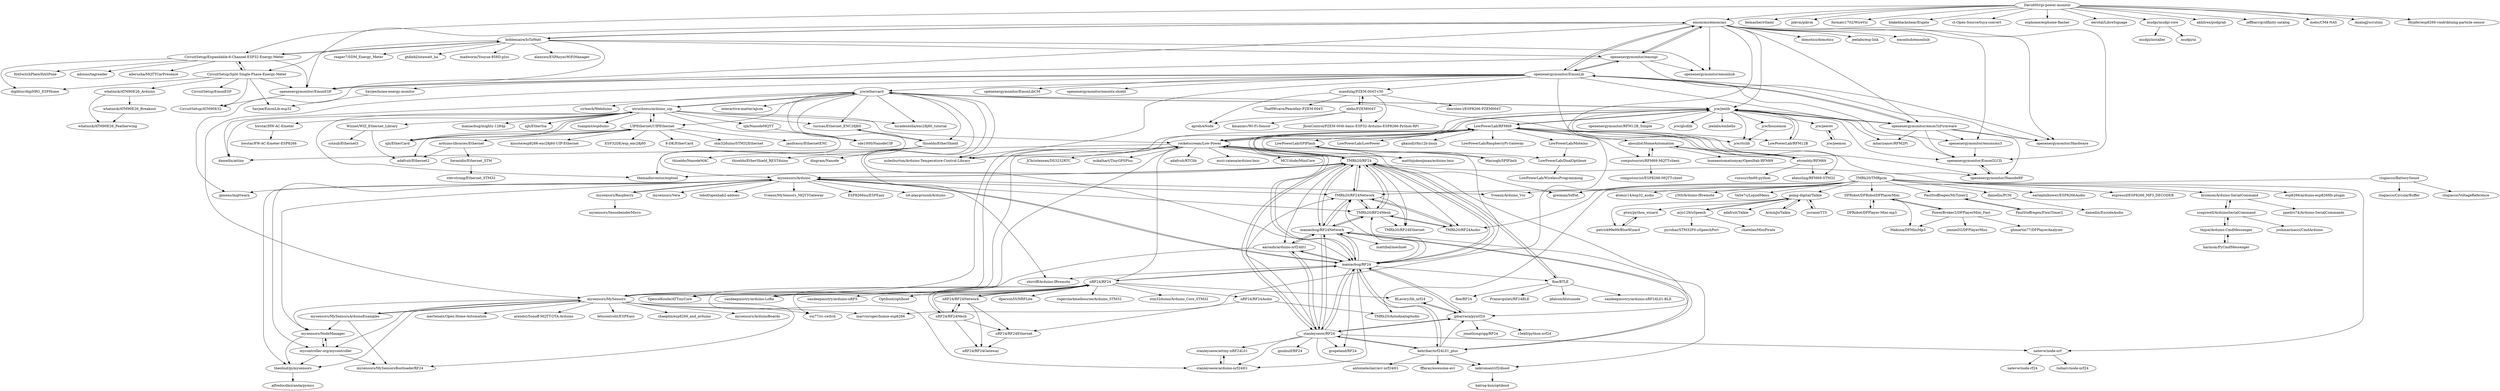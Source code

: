 digraph G {
"emoncms/emoncms" -> "openenergymonitor/emonpi"
"emoncms/emoncms" -> "boblemaire/IoTaWatt"
"emoncms/emoncms" -> "openenergymonitor/emonTxFirmware"
"emoncms/emoncms" -> "openenergymonitor/emonhub"
"emoncms/emoncms" -> "openenergymonitor/EmonESP"
"emoncms/emoncms" -> "openenergymonitor/EmonLib"
"emoncms/emoncms" -> "openenergymonitor/Hardware"
"emoncms/emoncms" -> "openenergymonitor/emoncms3"
"emoncms/emoncms" -> "jcw/jeelib"
"emoncms/emoncms" -> "jpmens/mqttwarn" ["e"=1]
"emoncms/emoncms" -> "openenergymonitor/EmonGLCD"
"emoncms/emoncms" -> "domoticz/domoticz" ["e"=1]
"emoncms/emoncms" -> "jeelabs/esp-link" ["e"=1]
"emoncms/emoncms" -> "marvinroger/homie-esp8266" ["e"=1]
"emoncms/emoncms" -> "emonhub/emonhub"
"abouillot/HomeAutomation" -> "computourist/RFM69-MQTT-client"
"abouillot/HomeAutomation" -> "homeautomationyay/OpenHab-RFM69"
"abouillot/HomeAutomation" -> "etrombly/RFM69"
"mysensors/MySensors" -> "mysensors/NodeManager"
"mysensors/MySensors" -> "mysensors/MySensorsArduinoExamples"
"mysensors/MySensors" -> "mysensors/MySensorsBootloaderRF24"
"mysensors/MySensors" -> "mycontroller-org/mycontroller"
"mysensors/MySensors" -> "mertenats/Open-Home-Automation" ["e"=1]
"mysensors/MySensors" -> "marvinroger/homie-esp8266" ["e"=1]
"mysensors/MySensors" -> "arendst/Sonoff-MQTT-OTA-Arduino" ["e"=1]
"mysensors/MySensors" -> "letscontrolit/ESPEasy" ["e"=1]
"mysensors/MySensors" -> "chaeplin/esp8266_and_arduino" ["e"=1]
"mysensors/MySensors" -> "theolind/pymysensors"
"mysensors/MySensors" -> "LowPowerLab/RFM69"
"mysensors/MySensors" -> "nRF24/RF24"
"mysensors/MySensors" -> "sui77/rc-switch" ["e"=1]
"mysensors/MySensors" -> "rocketscream/Low-Power"
"mysensors/MySensors" -> "mysensors/ArduinoBoards"
"David00/rpi-power-monitor" -> "CircuitSetup/Expandable-6-Channel-ESP32-Energy-Meter"
"David00/rpi-power-monitor" -> "emoncms/emoncms"
"David00/rpi-power-monitor" -> "bemasher/rtlamr" ["e"=1]
"David00/rpi-power-monitor" -> "pikvm/pikvm" ["e"=1]
"David00/rpi-power-monitor" -> "formatc1702/WireViz" ["e"=1]
"David00/rpi-power-monitor" -> "blakeblackshear/frigate" ["e"=1]
"David00/rpi-power-monitor" -> "ct-Open-Source/tuya-convert" ["e"=1]
"David00/rpi-power-monitor" -> "esphome/esphome-flasher" ["e"=1]
"David00/rpi-power-monitor" -> "eerotal/LibreSignage" ["e"=1]
"David00/rpi-power-monitor" -> "mudpi/mudpi-core"
"David00/rpi-power-monitor" -> "akhilrex/podgrab" ["e"=1]
"David00/rpi-power-monitor" -> "jeffbarr/gridfinity-catalog" ["e"=1]
"David00/rpi-power-monitor" -> "mebs/CM4-NAS" ["e"=1]
"David00/rpi-power-monitor" -> "AnalogJ/scrutiny" ["e"=1]
"David00/rpi-power-monitor" -> "Hypfer/esp8266-vindriktning-particle-sensor" ["e"=1]
"LowPowerLab/RFM12B" -> "jcw/jeelib"
"mysensors/Arduino" -> "mysensors/Raspberry"
"mysensors/Arduino" -> "mycontroller-org/mycontroller"
"mysensors/Arduino" -> "TMRh20/RF24"
"mysensors/Arduino" -> "theolind/pymysensors"
"mysensors/Arduino" -> "mysensors/Vera"
"mysensors/Arduino" -> "TMRh20/RF24Network"
"mysensors/Arduino" -> "tobof/openhab2-addons"
"mysensors/Arduino" -> "maniacbug/RF24"
"mysensors/Arduino" -> "Yveaux/MySensors_MQTTGateway"
"mysensors/Arduino" -> "TMRh20/RF24Mesh"
"mysensors/Arduino" -> "ESP8266nu/ESPEasy" ["e"=1]
"mysensors/Arduino" -> "Yveaux/Arduino_Vcc"
"mysensors/Arduino" -> "mysensors/NodeManager"
"mysensors/Arduino" -> "jpmens/mqttwarn" ["e"=1]
"mysensors/Arduino" -> "iot-playground/Arduino" ["e"=1]
"kehribar/nrf24L01_plus" -> "antoineleclair/avr-nrf24l01"
"kehribar/nrf24L01_plus" -> "stanleyseow/RF24"
"kehribar/nrf24L01_plus" -> "jpbarraca/pynrf24"
"kehribar/nrf24L01_plus" -> "nekromant/rf24boot"
"kehribar/nrf24L01_plus" -> "maniacbug/RF24"
"kehribar/nrf24L01_plus" -> "maniacbug/RF24Network"
"kehribar/nrf24L01_plus" -> "fffaraz/awesome-avr"
"TMRh20/RF24" -> "TMRh20/RF24Network"
"TMRh20/RF24" -> "TMRh20/RF24Mesh"
"TMRh20/RF24" -> "stanleyseow/RF24"
"TMRh20/RF24" -> "maniacbug/RF24"
"TMRh20/RF24" -> "mysensors/Arduino"
"TMRh20/RF24" -> "TMRh20/RF24Audio"
"TMRh20/RF24" -> "maniacbug/RF24Network"
"TMRh20/RF24" -> "jpbarraca/pynrf24"
"TMRh20/RF24" -> "floe/BTLE"
"TMRh20/RF24" -> "rocketscream/Low-Power"
"TMRh20/RF24" -> "LowPowerLab/RFM69"
"TMRh20/RF24" -> "natevw/node-nrf"
"TMRh20/RF24" -> "aaronds/arduino-nrf24l01"
"TMRh20/RF24" -> "themadinventor/esptool" ["e"=1]
"TMRh20/RF24" -> "TMRh20/RF24Ethernet"
"stanleyseow/RF24" -> "TMRh20/RF24"
"stanleyseow/RF24" -> "maniacbug/RF24"
"stanleyseow/RF24" -> "jpbarraca/pynrf24"
"stanleyseow/RF24" -> "gnulnulf/RF24"
"stanleyseow/RF24" -> "maniacbug/RF24Network"
"stanleyseow/RF24" -> "aaronds/arduino-nrf24l01"
"stanleyseow/RF24" -> "gcopeland/RF24"
"stanleyseow/RF24" -> "stanleyseow/arduino-nrf24l01"
"stanleyseow/RF24" -> "TMRh20/RF24Network"
"stanleyseow/RF24" -> "kehribar/nrf24L01_plus"
"stanleyseow/RF24" -> "natevw/node-nrf"
"stanleyseow/RF24" -> "stanleyseow/attiny-nRF24L01"
"stanleyseow/RF24" -> "nekromant/rf24boot"
"olehs/PZEM004T" -> "mandulaj/PZEM-004T-v30"
"olehs/PZEM004T" -> "apreb/eNode"
"olehs/PZEM004T" -> "kmaximv/Wi-Fi-Sensor" ["e"=1]
"olehs/PZEM004T" -> "JhonControl/PZEM-004t-basic-ESP32-Arduino-ESP8266-Python-RPi"
"LowPowerLab/RFM69" -> "etrombly/RFM69"
"LowPowerLab/RFM69" -> "LowPowerLab/Moteino"
"LowPowerLab/RFM69" -> "LowPowerLab/RFM12B"
"LowPowerLab/RFM69" -> "rocketscream/Low-Power"
"LowPowerLab/RFM69" -> "jcw/jeelib"
"LowPowerLab/RFM69" -> "computourist/RFM69-MQTT-client"
"LowPowerLab/RFM69" -> "LowPowerLab/LowPower"
"LowPowerLab/RFM69" -> "LowPowerLab/SPIFlash"
"LowPowerLab/RFM69" -> "abouillot/HomeAutomation"
"LowPowerLab/RFM69" -> "ahessling/RFM69-STM32"
"LowPowerLab/RFM69" -> "matthijskooijman/arduino-lmic" ["e"=1]
"LowPowerLab/RFM69" -> "TMRh20/RF24"
"LowPowerLab/RFM69" -> "gkaindl/rfm12b-linux"
"LowPowerLab/RFM69" -> "LowPowerLab/RaspberryPi-Gateway"
"LowPowerLab/RFM69" -> "maniacbug/RF24"
"LowPowerLab/SPIFlash" -> "Marzogh/SPIFlash"
"LowPowerLab/SPIFlash" -> "LowPowerLab/DualOptiboot"
"ArminJo/Talkie" -> "going-digital/Talkie"
"harmsm/PyCmdMessenger" -> "thijse/Arduino-CmdMessenger"
"thijse/Arduino-CmdMessenger" -> "harmsm/PyCmdMessenger"
"thijse/Arduino-CmdMessenger" -> "scogswell/ArduinoSerialCommand"
"rocketscream/Low-Power" -> "LowPowerLab/RFM69"
"rocketscream/Low-Power" -> "adafruit/RTClib" ["e"=1]
"rocketscream/Low-Power" -> "SpenceKonde/ATTinyCore" ["e"=1]
"rocketscream/Low-Power" -> "TMRh20/RF24"
"rocketscream/Low-Power" -> "matthijskooijman/arduino-lmic" ["e"=1]
"rocketscream/Low-Power" -> "maniacbug/RF24"
"rocketscream/Low-Power" -> "mcci-catena/arduino-lmic" ["e"=1]
"rocketscream/Low-Power" -> "MCUdude/MiniCore" ["e"=1]
"rocketscream/Low-Power" -> "jcw/jeelib"
"rocketscream/Low-Power" -> "sandeepmistry/arduino-LoRa" ["e"=1]
"rocketscream/Low-Power" -> "JChristensen/DS3232RTC" ["e"=1]
"rocketscream/Low-Power" -> "damellis/attiny" ["e"=1]
"rocketscream/Low-Power" -> "mikalhart/TinyGPSPlus" ["e"=1]
"rocketscream/Low-Power" -> "greiman/SdFat" ["e"=1]
"rocketscream/Low-Power" -> "milesburton/Arduino-Temperature-Control-Library" ["e"=1]
"openenergymonitor/EmonLib" -> "openenergymonitor/emonTxFirmware"
"openenergymonitor/EmonLib" -> "openenergymonitor/emonpi"
"openenergymonitor/EmonLib" -> "openenergymonitor/EmonLibCM"
"openenergymonitor/EmonLib" -> "openenergymonitor/EmonESP"
"openenergymonitor/EmonLib" -> "openenergymonitor/EmonGLCD"
"openenergymonitor/EmonLib" -> "emoncms/emoncms"
"openenergymonitor/EmonLib" -> "mandulaj/PZEM-004T-v30"
"openenergymonitor/EmonLib" -> "openenergymonitor/Hardware"
"openenergymonitor/EmonLib" -> "milesburton/Arduino-Temperature-Control-Library" ["e"=1]
"openenergymonitor/EmonLib" -> "openenergymonitor/emoncms3"
"openenergymonitor/EmonLib" -> "openenergymonitor/NanodeRF"
"openenergymonitor/EmonLib" -> "mysensors/MySensors"
"openenergymonitor/EmonLib" -> "Savjee/home-energy-monitor"
"openenergymonitor/EmonLib" -> "jcw/ethercard"
"openenergymonitor/EmonLib" -> "openenergymonitor/emontx-shield"
"nRF24/RF24" -> "nRF24/RF24Network"
"nRF24/RF24" -> "nRF24/RF24Mesh"
"nRF24/RF24" -> "maniacbug/RF24"
"nRF24/RF24" -> "dparson55/NRFLite"
"nRF24/RF24" -> "nRF24/RF24Audio"
"nRF24/RF24" -> "SpenceKonde/ATTinyCore" ["e"=1]
"nRF24/RF24" -> "rocketscream/Low-Power"
"nRF24/RF24" -> "mysensors/MySensors"
"nRF24/RF24" -> "sui77/rc-switch" ["e"=1]
"nRF24/RF24" -> "rogerclarkmelbourne/Arduino_STM32" ["e"=1]
"nRF24/RF24" -> "stm32duino/Arduino_Core_STM32" ["e"=1]
"nRF24/RF24" -> "sandeepmistry/arduino-LoRa" ["e"=1]
"nRF24/RF24" -> "sandeepmistry/arduino-nRF5" ["e"=1]
"nRF24/RF24" -> "Optiboot/optiboot" ["e"=1]
"nRF24/RF24" -> "BLavery/lib_nrf24"
"rlogiacco/BatterySense" -> "rlogiacco/VoltageReference"
"rlogiacco/BatterySense" -> "Yveaux/Arduino_Vcc"
"rlogiacco/BatterySense" -> "rlogiacco/CircularBuffer" ["e"=1]
"LowPowerLab/Moteino" -> "LowPowerLab/DualOptiboot"
"DFRobot/DFRobotDFPlayerMini" -> "PowerBroker2/DFPlayerMini_Fast"
"DFRobot/DFRobotDFPlayerMini" -> "DFRobot/DFPlayer-Mini-mp3"
"DFRobot/DFRobotDFPlayerMini" -> "Makuna/DFMiniMp3"
"mandulaj/PZEM-004T-v30" -> "olehs/PZEM004T"
"mandulaj/PZEM-004T-v30" -> "thorsten-l/ESP8266-PZEM004T"
"mandulaj/PZEM-004T-v30" -> "TheHWcave/Peacefair-PZEM-004T-"
"mandulaj/PZEM-004T-v30" -> "apreb/eNode"
"mandulaj/PZEM-004T-v30" -> "JhonControl/PZEM-004t-basic-ESP32-Arduino-ESP8266-Python-RPi"
"nRF24/RF24Audio" -> "TMRh20/AutoAnalogAudio"
"nRF24/RF24Audio" -> "nRF24/RF24Ethernet"
"maniacbug/RF24Network" -> "maniacbug/RF24"
"maniacbug/RF24Network" -> "TMRh20/RF24Network"
"maniacbug/RF24Network" -> "TMRh20/RF24Mesh"
"maniacbug/RF24Network" -> "stanleyseow/RF24"
"maniacbug/RF24Network" -> "TMRh20/RF24"
"maniacbug/RF24Network" -> "nekromant/rf24boot"
"maniacbug/RF24Network" -> "kehribar/nrf24L01_plus"
"maniacbug/RF24Network" -> "mattibal/meshnet"
"maniacbug/RF24Network" -> "aaronds/arduino-nrf24l01"
"Wiznet/WIZ_Ethernet_Library" -> "adafruit/Ethernet2"
"Wiznet/WIZ_Ethernet_Library" -> "sstaub/Ethernet3"
"arduino-libraries/Ethernet" -> "adafruit/Ethernet2"
"arduino-libraries/Ethernet" -> "Serasidis/Ethernet_STM"
"going-digital/Talkie" -> "jscrane/TTS"
"going-digital/Talkie" -> "ptwz/python_wizard"
"going-digital/Talkie" -> "ArminJo/Talkie"
"going-digital/Talkie" -> "arjo129/uSpeech"
"going-digital/Talkie" -> "patrick99e99/BlueWizard"
"going-digital/Talkie" -> "adafruit/Talkie"
"jcw/ethercard" -> "ntruchsess/arduino_uip"
"jcw/ethercard" -> "thiseldo/EtherShield"
"jcw/ethercard" -> "jcw/jeelib"
"jcw/ethercard" -> "lucadentella/enc28j60_tutorial"
"jcw/ethercard" -> "turicas/Ethernet_ENC28J60"
"jcw/ethercard" -> "shirriff/Arduino-IRremote" ["e"=1]
"jcw/ethercard" -> "sde1000/NanodeUIP"
"jcw/ethercard" -> "damellis/attiny" ["e"=1]
"jcw/ethercard" -> "UIPEthernet/UIPEthernet"
"jcw/ethercard" -> "maniacbug/RF24"
"jcw/ethercard" -> "themadinventor/esptool" ["e"=1]
"jcw/ethercard" -> "sirleech/Webduino" ["e"=1]
"jcw/ethercard" -> "jcw/rtclib"
"jcw/ethercard" -> "milesburton/Arduino-Temperature-Control-Library" ["e"=1]
"jcw/ethercard" -> "interactive-matter/aJson" ["e"=1]
"computourist/RFM69-MQTT-client" -> "computourist/ESP8266-MQTT-client"
"computourist/RFM69-MQTT-client" -> "abouillot/HomeAutomation"
"jcw/jeelib" -> "LowPowerLab/RFM12B"
"jcw/jeelib" -> "openenergymonitor/emonTxFirmware"
"jcw/jeelib" -> "jcw/ethercard"
"jcw/jeelib" -> "jcw/housemon"
"jcw/jeelib" -> "LowPowerLab/RFM69"
"jcw/jeelib" -> "jcw/rtclib"
"jcw/jeelib" -> "openenergymonitor/RFM12B_Simple"
"jcw/jeelib" -> "milesburton/Arduino-Temperature-Control-Library" ["e"=1]
"jcw/jeelib" -> "rocketscream/Low-Power"
"jcw/jeelib" -> "openenergymonitor/EmonGLCD"
"jcw/jeelib" -> "jcw/jeerev"
"jcw/jeelib" -> "jcw/glcdlib"
"jcw/jeelib" -> "jeelabs/embello" ["e"=1]
"jcw/jeelib" -> "mharizanov/RFM2Pi"
"jcw/jeelib" -> "openenergymonitor/NanodeRF"
"openenergymonitor/emonTxFirmware" -> "openenergymonitor/EmonGLCD"
"openenergymonitor/emonTxFirmware" -> "openenergymonitor/NanodeRF"
"openenergymonitor/emonTxFirmware" -> "openenergymonitor/emoncms3"
"openenergymonitor/emonTxFirmware" -> "openenergymonitor/EmonLib"
"openenergymonitor/emonTxFirmware" -> "jcw/jeelib"
"openenergymonitor/emonTxFirmware" -> "mharizanov/RFM2Pi"
"openenergymonitor/emonTxFirmware" -> "openenergymonitor/Hardware"
"arjo129/uSpeech" -> "going-digital/Talkie"
"arjo129/uSpeech" -> "pyrohaz/STM32F0-uSpeechPort"
"arjo129/uSpeech" -> "chatelao/MiniPirate" ["e"=1]
"DFRobot/DFPlayer-Mini-mp3" -> "DFRobot/DFRobotDFPlayerMini"
"PaulStoffregen/MsTimer2" -> "PaulStoffregen/FlexiTimer2"
"nRF24/RF24Network" -> "nRF24/RF24Mesh"
"nRF24/RF24Network" -> "nRF24/RF24Ethernet"
"nRF24/RF24Network" -> "nRF24/RF24Gateway"
"nRF24/RF24Network" -> "nRF24/RF24"
"UIPEthernet/UIPEthernet" -> "njh/EtherCard"
"UIPEthernet/UIPEthernet" -> "ntruchsess/arduino_uip"
"UIPEthernet/UIPEthernet" -> "jandrassy/EthernetENC"
"UIPEthernet/UIPEthernet" -> "kissste/esp8266-enc28j60-UIP-Ethernet"
"UIPEthernet/UIPEthernet" -> "ESP32DE/esp_enc28j60"
"UIPEthernet/UIPEthernet" -> "adafruit/Ethernet2"
"UIPEthernet/UIPEthernet" -> "8-DK/EtherCard"
"UIPEthernet/UIPEthernet" -> "arduino-libraries/Ethernet"
"UIPEthernet/UIPEthernet" -> "stm32duino/STM32Ethernet" ["e"=1]
"openenergymonitor/EmonESP" -> "CircuitSetup/ATM90E32"
"TMRh20/RF24Mesh" -> "TMRh20/RF24Network"
"TMRh20/RF24Mesh" -> "TMRh20/RF24"
"TMRh20/RF24Mesh" -> "TMRh20/RF24Audio"
"TMRh20/RF24Mesh" -> "TMRh20/RF24Ethernet"
"TMRh20/RF24Mesh" -> "maniacbug/RF24Network"
"floe/BTLE" -> "sandeepmistry/arduino-nRF24L01-BLE"
"floe/BTLE" -> "floe/RF24"
"floe/BTLE" -> "Pranavgulati/RF24BLE"
"floe/BTLE" -> "TMRh20/RF24"
"floe/BTLE" -> "pfalcon/blutunode" ["e"=1]
"etrombly/RFM69" -> "abouillot/HomeAutomation"
"etrombly/RFM69" -> "russss/rfm69-python"
"etrombly/RFM69" -> "ahessling/RFM69-STM32"
"etrombly/RFM69" -> "LowPowerLab/RFM69"
"ntruchsess/arduino_uip" -> "jcw/ethercard"
"ntruchsess/arduino_uip" -> "UIPEthernet/UIPEthernet"
"ntruchsess/arduino_uip" -> "lucadentella/enc28j60_tutorial"
"ntruchsess/arduino_uip" -> "njh/EtherCard"
"ntruchsess/arduino_uip" -> "Wiznet/WIZ_Ethernet_Library"
"ntruchsess/arduino_uip" -> "turicas/Ethernet_ENC28J60"
"ntruchsess/arduino_uip" -> "njh/NanodeMQTT"
"ntruchsess/arduino_uip" -> "themadinventor/esptool" ["e"=1]
"ntruchsess/arduino_uip" -> "tuanpmt/espduino" ["e"=1]
"ntruchsess/arduino_uip" -> "damellis/attiny" ["e"=1]
"ntruchsess/arduino_uip" -> "hwstar/HW-AC-Emeter"
"ntruchsess/arduino_uip" -> "mysensors/Arduino"
"ntruchsess/arduino_uip" -> "maniacbug/mighty-1284p" ["e"=1]
"ntruchsess/arduino_uip" -> "njh/EtherSia"
"ntruchsess/arduino_uip" -> "rocketscream/Low-Power"
"Savjee/home-energy-monitor" -> "Savjee/EmonLib-esp32"
"BLavery/lib_nrf24" -> "jpbarraca/pynrf24"
"jpbarraca/pynrf24" -> "BLavery/lib_nrf24"
"jpbarraca/pynrf24" -> "stanleyseow/RF24"
"jpbarraca/pynrf24" -> "jonathongrigg/RF24"
"jpbarraca/pynrf24" -> "maniacbug/RF24"
"jpbarraca/pynrf24" -> "r3ek0/python-nrf24"
"maniacbug/RF24" -> "maniacbug/RF24Network"
"maniacbug/RF24" -> "TMRh20/RF24"
"maniacbug/RF24" -> "stanleyseow/RF24"
"maniacbug/RF24" -> "aaronds/arduino-nrf24l01"
"maniacbug/RF24" -> "jpbarraca/pynrf24"
"maniacbug/RF24" -> "gcopeland/RF24"
"maniacbug/RF24" -> "kehribar/nrf24L01_plus"
"maniacbug/RF24" -> "nRF24/RF24"
"maniacbug/RF24" -> "rocketscream/Low-Power"
"maniacbug/RF24" -> "mysensors/Arduino"
"maniacbug/RF24" -> "TMRh20/RF24Network"
"maniacbug/RF24" -> "stanleyseow/arduino-nrf24l01"
"maniacbug/RF24" -> "shirriff/Arduino-IRremote" ["e"=1]
"maniacbug/RF24" -> "TMRh20/RF24Mesh"
"maniacbug/RF24" -> "floe/BTLE"
"TMRh20/TMRpcm" -> "damellis/PCM"
"TMRh20/TMRpcm" -> "TMRh20/RF24Audio"
"TMRh20/TMRpcm" -> "TMRh20/AutoAnalogAudio"
"TMRh20/TMRpcm" -> "earlephilhower/ESP8266Audio" ["e"=1]
"TMRh20/TMRpcm" -> "espressif/ESP8266_MP3_DECODER" ["e"=1]
"TMRh20/TMRpcm" -> "greiman/SdFat" ["e"=1]
"TMRh20/TMRpcm" -> "going-digital/Talkie"
"TMRh20/TMRpcm" -> "TMRh20/RF24Network"
"TMRh20/TMRpcm" -> "kroimon/Arduino-SerialCommand"
"TMRh20/TMRpcm" -> "esp8266/arduino-esp8266fs-plugin" ["e"=1]
"TMRh20/TMRpcm" -> "DFRobot/DFRobotDFPlayerMini"
"TMRh20/TMRpcm" -> "atomic14/esp32_audio" ["e"=1]
"TMRh20/TMRpcm" -> "z3t0/Arduino-IRremote" ["e"=1]
"TMRh20/TMRpcm" -> "PaulStoffregen/MsTimer2"
"TMRh20/TMRpcm" -> "VaSe7u/LiquidMenu" ["e"=1]
"mycontroller-org/mycontroller" -> "mysensors/NodeManager"
"mycontroller-org/mycontroller" -> "mysensors/MySensorsBootloaderRF24"
"mycontroller-org/mycontroller" -> "theolind/pymysensors"
"TMRh20/RF24Audio" -> "TMRh20/RF24Mesh"
"TMRh20/RF24Audio" -> "TMRh20/RF24Network"
"Serasidis/Ethernet_STM" -> "stevstrong/Ethernet_STM32"
"PaulStoffregen/FlexiTimer2" -> "PaulStoffregen/MsTimer2"
"jscrane/TTS" -> "going-digital/Talkie"
"LowPowerLab/DualOptiboot" -> "LowPowerLab/WirelessProgramming"
"CircuitSetup/Expandable-6-Channel-ESP32-Energy-Meter" -> "CircuitSetup/Split-Single-Phase-Energy-Meter"
"CircuitSetup/Expandable-6-Channel-ESP32-Energy-Meter" -> "digiblur/digiNRG_ESPHome"
"CircuitSetup/Expandable-6-Channel-ESP32-Energy-Meter" -> "boblemaire/IoTaWatt"
"CircuitSetup/Expandable-6-Channel-ESP32-Energy-Meter" -> "HASwitchPlate/HASPone" ["e"=1]
"CircuitSetup/Expandable-6-Channel-ESP32-Energy-Meter" -> "openenergymonitor/EmonESP"
"CircuitSetup/Expandable-6-Channel-ESP32-Energy-Meter" -> "adonno/tagreader" ["e"=1]
"CircuitSetup/Expandable-6-Channel-ESP32-Energy-Meter" -> "aderusha/MQTTCarPresence" ["e"=1]
"mysensors/MySensorsArduinoExamples" -> "mysensors/MySensors"
"mysensors/MySensorsArduinoExamples" -> "mysensors/NodeManager"
"mysensors/MySensorsArduinoExamples" -> "mysensors/MySensorsBootloaderRF24"
"openenergymonitor/NanodeRF" -> "openenergymonitor/EmonGLCD"
"scogswell/ArduinoSerialCommand" -> "kroimon/Arduino-SerialCommand"
"scogswell/ArduinoSerialCommand" -> "joshmarinacci/CmdArduino"
"scogswell/ArduinoSerialCommand" -> "thijse/Arduino-CmdMessenger"
"openenergymonitor/emonpi" -> "openenergymonitor/emonhub"
"openenergymonitor/emonpi" -> "openenergymonitor/EmonESP"
"openenergymonitor/emonpi" -> "emoncms/emoncms"
"openenergymonitor/emonpi" -> "openenergymonitor/EmonLib"
"openenergymonitor/emonpi" -> "openenergymonitor/Hardware"
"CircuitSetup/Split-Single-Phase-Energy-Meter" -> "CircuitSetup/Expandable-6-Channel-ESP32-Energy-Meter"
"CircuitSetup/Split-Single-Phase-Energy-Meter" -> "digiblur/digiNRG_ESPHome"
"CircuitSetup/Split-Single-Phase-Energy-Meter" -> "openenergymonitor/EmonESP"
"CircuitSetup/Split-Single-Phase-Energy-Meter" -> "whatnick/ATM90E26_Arduino"
"CircuitSetup/Split-Single-Phase-Energy-Meter" -> "Savjee/EmonLib-esp32"
"CircuitSetup/Split-Single-Phase-Energy-Meter" -> "CircuitSetup/EmonESP"
"CircuitSetup/Split-Single-Phase-Energy-Meter" -> "CircuitSetup/ATM90E32"
"boblemaire/IoTaWatt" -> "openenergymonitor/EmonESP"
"boblemaire/IoTaWatt" -> "emoncms/emoncms"
"boblemaire/IoTaWatt" -> "CircuitSetup/Expandable-6-Channel-ESP32-Energy-Meter"
"boblemaire/IoTaWatt" -> "CircuitSetup/Split-Single-Phase-Energy-Meter"
"boblemaire/IoTaWatt" -> "reaper7/SDM_Energy_Meter" ["e"=1]
"boblemaire/IoTaWatt" -> "gtdiehl/iotawatt_ha"
"boblemaire/IoTaWatt" -> "openenergymonitor/emonpi"
"boblemaire/IoTaWatt" -> "openenergymonitor/emonhub"
"boblemaire/IoTaWatt" -> "madworm/Youyue-858D-plus" ["e"=1]
"boblemaire/IoTaWatt" -> "alanswx/ESPAsyncWiFiManager" ["e"=1]
"aaronds/arduino-nrf24l01" -> "maniacbug/RF24"
"aaronds/arduino-nrf24l01" -> "stanleyseow/RF24"
"aaronds/arduino-nrf24l01" -> "stanleyseow/arduino-nrf24l01"
"aaronds/arduino-nrf24l01" -> "maniacbug/RF24Network"
"natevw/node-nrf" -> "natevw/node-rf24"
"natevw/node-nrf" -> "ludiazv/node-nrf24"
"PowerBroker2/DFPlayerMini_Fast" -> "DFRobot/DFRobotDFPlayerMini"
"PowerBroker2/DFPlayerMini_Fast" -> "Makuna/DFMiniMp3"
"PowerBroker2/DFPlayerMini_Fast" -> "jonnieZG/DFPlayerMini"
"PowerBroker2/DFPlayerMini_Fast" -> "ghmartin77/DFPlayerAnalyzer"
"damellis/PCM" -> "damellis/EncodeAudio"
"njh/EtherCard" -> "UIPEthernet/UIPEthernet"
"njh/EtherCard" -> "ntruchsess/arduino_uip"
"nRF24/RF24Mesh" -> "nRF24/RF24Network"
"nRF24/RF24Mesh" -> "nRF24/RF24Ethernet"
"nRF24/RF24Mesh" -> "nRF24/RF24Gateway"
"nRF24/RF24Mesh" -> "nRF24/RF24"
"nekromant/rf24boot" -> "balrog-kun/optiboot"
"patrick99e99/BlueWizard" -> "ptwz/python_wizard"
"TMRh20/RF24Network" -> "TMRh20/RF24Mesh"
"TMRh20/RF24Network" -> "TMRh20/RF24"
"TMRh20/RF24Network" -> "TMRh20/RF24Audio"
"TMRh20/RF24Network" -> "TMRh20/RF24Ethernet"
"TMRh20/RF24Network" -> "maniacbug/RF24Network"
"openenergymonitor/emoncms3" -> "openenergymonitor/EmonGLCD"
"Marzogh/SPIFlash" -> "LowPowerLab/SPIFlash"
"thiseldo/EtherShield" -> "dingram/Nanode"
"thiseldo/EtherShield" -> "thiseldo/NanodeMAC"
"thiseldo/EtherShield" -> "turicas/Ethernet_ENC28J60"
"thiseldo/EtherShield" -> "thiseldo/EtherShield_RESTduino"
"mysensors/Raspberry" -> "mysensors/Arduino"
"mysensors/Raspberry" -> "mysensors/SensebenderMicro"
"jcw/housemon" -> "jcw/rtclib"
"theolind/pymysensors" -> "alfredocdmiranda/pymys"
"mudpi/mudpi-core" -> "mudpi/installer"
"mudpi/mudpi-core" -> "mudpi/ui"
"kroimon/Arduino-SerialCommand" -> "scogswell/ArduinoSerialCommand"
"kroimon/Arduino-SerialCommand" -> "ppedro74/Arduino-SerialCommands"
"mysensors/NodeManager" -> "mycontroller-org/mycontroller"
"mysensors/NodeManager" -> "theolind/pymysensors"
"hwstar/HW-AC-Emeter" -> "hwstar/FW-AC-Emeter-ESP8266"
"stanleyseow/attiny-nRF24L01" -> "stanleyseow/arduino-nrf24l01"
"turicas/Ethernet_ENC28J60" -> "thiseldo/EtherShield"
"ptwz/python_wizard" -> "patrick99e99/BlueWizard"
"stanleyseow/arduino-nrf24l01" -> "stanleyseow/attiny-nRF24L01"
"nRF24/RF24Ethernet" -> "nRF24/RF24Gateway"
"openenergymonitor/EmonGLCD" -> "openenergymonitor/NanodeRF"
"njh/NanodeMQTT" -> "sde1000/NanodeUIP"
"whatnick/ATM90E26_Arduino" -> "whatnick/ATM90E26_Featherwing"
"whatnick/ATM90E26_Arduino" -> "whatnick/ATM90E26_Breakout"
"jcw/jeemon" -> "jcw/jeerev"
"jcw/jeerev" -> "jcw/jeemon"
"whatnick/ATM90E26_Breakout" -> "whatnick/ATM90E26_Featherwing"
"emoncms/emoncms" ["l"="-38.492,41.432"]
"openenergymonitor/emonpi" ["l"="-38.477,41.414"]
"boblemaire/IoTaWatt" ["l"="-38.505,41.395"]
"openenergymonitor/emonTxFirmware" ["l"="-38.449,41.458"]
"openenergymonitor/emonhub" ["l"="-38.511,41.414"]
"openenergymonitor/EmonESP" ["l"="-38.481,41.395"]
"openenergymonitor/EmonLib" ["l"="-38.46,41.44"]
"openenergymonitor/Hardware" ["l"="-38.454,41.425"]
"openenergymonitor/emoncms3" ["l"="-38.478,41.452"]
"jcw/jeelib" ["l"="-38.425,41.495"]
"jpmens/mqttwarn" ["l"="-35.324,40.077"]
"openenergymonitor/EmonGLCD" ["l"="-38.465,41.463"]
"domoticz/domoticz" ["l"="-39.409,40.405"]
"jeelabs/esp-link" ["l"="-35.418,39.915"]
"marvinroger/homie-esp8266" ["l"="-35.337,39.983"]
"emonhub/emonhub" ["l"="-38.525,41.439"]
"abouillot/HomeAutomation" ["l"="-38.482,41.58"]
"computourist/RFM69-MQTT-client" ["l"="-38.49,41.568"]
"homeautomationyay/OpenHab-RFM69" ["l"="-38.512,41.599"]
"etrombly/RFM69" ["l"="-38.464,41.572"]
"mysensors/MySensors" ["l"="-38.399,41.536"]
"mysensors/NodeManager" ["l"="-38.362,41.538"]
"mysensors/MySensorsArduinoExamples" ["l"="-38.385,41.518"]
"mysensors/MySensorsBootloaderRF24" ["l"="-38.366,41.52"]
"mycontroller-org/mycontroller" ["l"="-38.346,41.532"]
"mertenats/Open-Home-Automation" ["l"="-39.393,40.035"]
"arendst/Sonoff-MQTT-OTA-Arduino" ["l"="-35.307,39.996"]
"letscontrolit/ESPEasy" ["l"="-39.478,40.284"]
"chaeplin/esp8266_and_arduino" ["l"="-35.286,40.03"]
"theolind/pymysensors" ["l"="-38.347,41.547"]
"LowPowerLab/RFM69" ["l"="-38.433,41.556"]
"nRF24/RF24" ["l"="-38.408,41.601"]
"sui77/rc-switch" ["l"="-35.317,39.884"]
"rocketscream/Low-Power" ["l"="-38.381,41.558"]
"mysensors/ArduinoBoards" ["l"="-38.418,41.523"]
"David00/rpi-power-monitor" ["l"="-38.565,41.406"]
"CircuitSetup/Expandable-6-Channel-ESP32-Energy-Meter" ["l"="-38.517,41.374"]
"bemasher/rtlamr" ["l"="-10.917,-37.771"]
"pikvm/pikvm" ["l"="-32.758,-23.104"]
"formatc1702/WireViz" ["l"="-33.885,41.897"]
"blakeblackshear/frigate" ["l"="-39.296,40.166"]
"ct-Open-Source/tuya-convert" ["l"="-39.407,40.261"]
"esphome/esphome-flasher" ["l"="-39.279,40.198"]
"eerotal/LibreSignage" ["l"="-7.529,-18.68"]
"mudpi/mudpi-core" ["l"="-38.62,41.404"]
"akhilrex/podgrab" ["l"="-32.777,-22.699"]
"jeffbarr/gridfinity-catalog" ["l"="-20.09,37.032"]
"mebs/CM4-NAS" ["l"="-16.029,-7.233"]
"AnalogJ/scrutiny" ["l"="-32.659,-22.816"]
"Hypfer/esp8266-vindriktning-particle-sensor" ["l"="-39.342,40.237"]
"LowPowerLab/RFM12B" ["l"="-38.441,41.517"]
"mysensors/Arduino" ["l"="-38.325,41.568"]
"mysensors/Raspberry" ["l"="-38.291,41.548"]
"TMRh20/RF24" ["l"="-38.33,41.6"]
"mysensors/Vera" ["l"="-38.311,41.546"]
"TMRh20/RF24Network" ["l"="-38.315,41.631"]
"tobof/openhab2-addons" ["l"="-38.283,41.561"]
"maniacbug/RF24" ["l"="-38.343,41.589"]
"Yveaux/MySensors_MQTTGateway" ["l"="-38.302,41.559"]
"TMRh20/RF24Mesh" ["l"="-38.327,41.619"]
"ESP8266nu/ESPEasy" ["l"="-35.327,40.004"]
"Yveaux/Arduino_Vcc" ["l"="-38.386,41.638"]
"iot-playground/Arduino" ["l"="-35.368,40.034"]
"kehribar/nrf24L01_plus" ["l"="-38.329,41.636"]
"antoineleclair/avr-nrf24l01" ["l"="-38.317,41.666"]
"stanleyseow/RF24" ["l"="-38.31,41.612"]
"jpbarraca/pynrf24" ["l"="-38.353,41.616"]
"nekromant/rf24boot" ["l"="-38.291,41.647"]
"maniacbug/RF24Network" ["l"="-38.3,41.621"]
"fffaraz/awesome-avr" ["l"="-38.339,41.672"]
"TMRh20/RF24Audio" ["l"="-38.315,41.65"]
"floe/BTLE" ["l"="-38.271,41.584"]
"natevw/node-nrf" ["l"="-38.267,41.625"]
"aaronds/arduino-nrf24l01" ["l"="-38.303,41.598"]
"themadinventor/esptool" ["l"="-35.467,39.984"]
"TMRh20/RF24Ethernet" ["l"="-38.343,41.628"]
"gnulnulf/RF24" ["l"="-38.279,41.635"]
"gcopeland/RF24" ["l"="-38.305,41.583"]
"stanleyseow/arduino-nrf24l01" ["l"="-38.284,41.6"]
"stanleyseow/attiny-nRF24L01" ["l"="-38.268,41.608"]
"olehs/PZEM004T" ["l"="-38.579,41.345"]
"mandulaj/PZEM-004T-v30" ["l"="-38.557,41.369"]
"apreb/eNode" ["l"="-38.596,41.355"]
"kmaximv/Wi-Fi-Sensor" ["l"="-40.946,41.163"]
"JhonControl/PZEM-004t-basic-ESP32-Arduino-ESP8266-Python-RPi" ["l"="-38.575,41.358"]
"LowPowerLab/Moteino" ["l"="-38.507,41.544"]
"LowPowerLab/LowPower" ["l"="-38.477,41.548"]
"LowPowerLab/SPIFlash" ["l"="-38.527,41.563"]
"ahessling/RFM69-STM32" ["l"="-38.461,41.557"]
"matthijskooijman/arduino-lmic" ["l"="-37.024,41.499"]
"gkaindl/rfm12b-linux" ["l"="-38.468,41.533"]
"LowPowerLab/RaspberryPi-Gateway" ["l"="-38.446,41.583"]
"Marzogh/SPIFlash" ["l"="-38.555,41.572"]
"LowPowerLab/DualOptiboot" ["l"="-38.548,41.547"]
"ArminJo/Talkie" ["l"="-38.37,41.813"]
"going-digital/Talkie" ["l"="-38.351,41.795"]
"harmsm/PyCmdMessenger" ["l"="-38.234,41.868"]
"thijse/Arduino-CmdMessenger" ["l"="-38.239,41.85"]
"scogswell/ArduinoSerialCommand" ["l"="-38.246,41.824"]
"adafruit/RTClib" ["l"="-35.406,39.654"]
"SpenceKonde/ATTinyCore" ["l"="-36.48,42.541"]
"mcci-catena/arduino-lmic" ["l"="-37.029,41.52"]
"MCUdude/MiniCore" ["l"="-36.479,42.586"]
"sandeepmistry/arduino-LoRa" ["l"="-36.992,41.545"]
"JChristensen/DS3232RTC" ["l"="-35.353,39.637"]
"damellis/attiny" ["l"="-36.491,42.559"]
"mikalhart/TinyGPSPlus" ["l"="-36.936,41.602"]
"greiman/SdFat" ["l"="-35.459,39.676"]
"milesburton/Arduino-Temperature-Control-Library" ["l"="-35.392,39.666"]
"openenergymonitor/EmonLibCM" ["l"="-38.489,41.462"]
"openenergymonitor/NanodeRF" ["l"="-38.453,41.471"]
"Savjee/home-energy-monitor" ["l"="-38.438,41.393"]
"jcw/ethercard" ["l"="-38.359,41.48"]
"openenergymonitor/emontx-shield" ["l"="-38.497,41.451"]
"nRF24/RF24Network" ["l"="-38.422,41.631"]
"nRF24/RF24Mesh" ["l"="-38.44,41.627"]
"dparson55/NRFLite" ["l"="-38.461,41.614"]
"nRF24/RF24Audio" ["l"="-38.398,41.662"]
"rogerclarkmelbourne/Arduino_STM32" ["l"="-35.549,39.815"]
"stm32duino/Arduino_Core_STM32" ["l"="-35.63,39.815"]
"sandeepmistry/arduino-nRF5" ["l"="-30.856,40.469"]
"Optiboot/optiboot" ["l"="-36.5,42.574"]
"BLavery/lib_nrf24" ["l"="-38.381,41.616"]
"rlogiacco/BatterySense" ["l"="-38.43,41.685"]
"rlogiacco/VoltageReference" ["l"="-38.453,41.705"]
"rlogiacco/CircularBuffer" ["l"="-35.125,39.553"]
"DFRobot/DFRobotDFPlayerMini" ["l"="-38.219,41.744"]
"PowerBroker2/DFPlayerMini_Fast" ["l"="-38.184,41.752"]
"DFRobot/DFPlayer-Mini-mp3" ["l"="-38.211,41.763"]
"Makuna/DFMiniMp3" ["l"="-38.188,41.735"]
"thorsten-l/ESP8266-PZEM004T" ["l"="-38.587,41.372"]
"TheHWcave/Peacefair-PZEM-004T-" ["l"="-38.555,41.345"]
"TMRh20/AutoAnalogAudio" ["l"="-38.353,41.701"]
"nRF24/RF24Ethernet" ["l"="-38.43,41.651"]
"mattibal/meshnet" ["l"="-38.24,41.624"]
"Wiznet/WIZ_Ethernet_Library" ["l"="-38.236,41.466"]
"adafruit/Ethernet2" ["l"="-38.238,41.441"]
"sstaub/Ethernet3" ["l"="-38.2,41.462"]
"arduino-libraries/Ethernet" ["l"="-38.231,41.419"]
"Serasidis/Ethernet_STM" ["l"="-38.204,41.399"]
"jscrane/TTS" ["l"="-38.385,41.798"]
"ptwz/python_wizard" ["l"="-38.359,41.778"]
"arjo129/uSpeech" ["l"="-38.347,41.828"]
"patrick99e99/BlueWizard" ["l"="-38.374,41.781"]
"adafruit/Talkie" ["l"="-38.33,41.803"]
"ntruchsess/arduino_uip" ["l"="-38.303,41.488"]
"thiseldo/EtherShield" ["l"="-38.346,41.441"]
"lucadentella/enc28j60_tutorial" ["l"="-38.33,41.487"]
"turicas/Ethernet_ENC28J60" ["l"="-38.335,41.457"]
"shirriff/Arduino-IRremote" ["l"="10.279,-28.399"]
"sde1000/NanodeUIP" ["l"="-38.333,41.469"]
"UIPEthernet/UIPEthernet" ["l"="-38.28,41.449"]
"sirleech/Webduino" ["l"="10.333,-28.385"]
"jcw/rtclib" ["l"="-38.391,41.483"]
"interactive-matter/aJson" ["l"="10.335,-28.406"]
"computourist/ESP8266-MQTT-client" ["l"="-38.515,41.58"]
"jcw/housemon" ["l"="-38.405,41.473"]
"openenergymonitor/RFM12B_Simple" ["l"="-38.452,41.49"]
"jcw/jeerev" ["l"="-38.421,41.471"]
"jcw/glcdlib" ["l"="-38.454,41.5"]
"jeelabs/embello" ["l"="-6.667,13.462"]
"mharizanov/RFM2Pi" ["l"="-38.437,41.475"]
"pyrohaz/STM32F0-uSpeechPort" ["l"="-38.354,41.847"]
"chatelao/MiniPirate" ["l"="-33.41,39.779"]
"PaulStoffregen/MsTimer2" ["l"="-38.309,41.751"]
"PaulStoffregen/FlexiTimer2" ["l"="-38.31,41.766"]
"nRF24/RF24Gateway" ["l"="-38.446,41.644"]
"njh/EtherCard" ["l"="-38.278,41.468"]
"jandrassy/EthernetENC" ["l"="-38.274,41.417"]
"kissste/esp8266-enc28j60-UIP-Ethernet" ["l"="-38.291,41.426"]
"ESP32DE/esp_enc28j60" ["l"="-38.259,41.44"]
"8-DK/EtherCard" ["l"="-38.266,41.429"]
"stm32duino/STM32Ethernet" ["l"="-35.74,39.839"]
"CircuitSetup/ATM90E32" ["l"="-38.474,41.374"]
"sandeepmistry/arduino-nRF24L01-BLE" ["l"="-38.235,41.568"]
"floe/RF24" ["l"="-38.242,41.585"]
"Pranavgulati/RF24BLE" ["l"="-38.214,41.585"]
"pfalcon/blutunode" ["l"="-35.543,39.475"]
"russss/rfm69-python" ["l"="-38.481,41.593"]
"njh/NanodeMQTT" ["l"="-38.309,41.465"]
"tuanpmt/espduino" ["l"="-35.406,40.015"]
"hwstar/HW-AC-Emeter" ["l"="-38.256,41.49"]
"maniacbug/mighty-1284p" ["l"="-36.409,42.61"]
"njh/EtherSia" ["l"="-38.275,41.499"]
"Savjee/EmonLib-esp32" ["l"="-38.452,41.367"]
"jonathongrigg/RF24" ["l"="-38.367,41.632"]
"r3ek0/python-nrf24" ["l"="-38.361,41.643"]
"TMRh20/TMRpcm" ["l"="-38.3,41.724"]
"damellis/PCM" ["l"="-38.274,41.74"]
"earlephilhower/ESP8266Audio" ["l"="-35.503,39.747"]
"espressif/ESP8266_MP3_DECODER" ["l"="-35.509,39.861"]
"kroimon/Arduino-SerialCommand" ["l"="-38.26,41.792"]
"esp8266/arduino-esp8266fs-plugin" ["l"="-35.357,39.848"]
"atomic14/esp32_audio" ["l"="-35.581,39.657"]
"z3t0/Arduino-IRremote" ["l"="-35.411,39.828"]
"VaSe7u/LiquidMenu" ["l"="-35.272,39.604"]
"stevstrong/Ethernet_STM32" ["l"="-38.187,41.385"]
"LowPowerLab/WirelessProgramming" ["l"="-38.579,41.545"]
"CircuitSetup/Split-Single-Phase-Energy-Meter" ["l"="-38.489,41.361"]
"digiblur/digiNRG_ESPHome" ["l"="-38.512,41.347"]
"HASwitchPlate/HASPone" ["l"="-39.197,40.226"]
"adonno/tagreader" ["l"="-39.244,40.137"]
"aderusha/MQTTCarPresence" ["l"="-39.274,40.026"]
"joshmarinacci/CmdArduino" ["l"="-38.218,41.832"]
"whatnick/ATM90E26_Arduino" ["l"="-38.486,41.325"]
"CircuitSetup/EmonESP" ["l"="-38.48,41.344"]
"reaper7/SDM_Energy_Meter" ["l"="-34.877,39.684"]
"gtdiehl/iotawatt_ha" ["l"="-38.494,41.379"]
"madworm/Youyue-858D-plus" ["l"="-33.958,42.05"]
"alanswx/ESPAsyncWiFiManager" ["l"="-35.282,39.763"]
"natevw/node-rf24" ["l"="-38.248,41.641"]
"ludiazv/node-nrf24" ["l"="-38.23,41.64"]
"jonnieZG/DFPlayerMini" ["l"="-38.156,41.753"]
"ghmartin77/DFPlayerAnalyzer" ["l"="-38.167,41.765"]
"damellis/EncodeAudio" ["l"="-38.259,41.753"]
"balrog-kun/optiboot" ["l"="-38.267,41.668"]
"dingram/Nanode" ["l"="-38.355,41.424"]
"thiseldo/NanodeMAC" ["l"="-38.333,41.428"]
"thiseldo/EtherShield_RESTduino" ["l"="-38.341,41.417"]
"mysensors/SensebenderMicro" ["l"="-38.263,41.538"]
"alfredocdmiranda/pymys" ["l"="-38.327,41.538"]
"mudpi/installer" ["l"="-38.644,41.409"]
"mudpi/ui" ["l"="-38.64,41.396"]
"ppedro74/Arduino-SerialCommands" ["l"="-38.232,41.799"]
"hwstar/FW-AC-Emeter-ESP8266" ["l"="-38.234,41.493"]
"whatnick/ATM90E26_Featherwing" ["l"="-38.493,41.308"]
"whatnick/ATM90E26_Breakout" ["l"="-38.478,41.307"]
"jcw/jeemon" ["l"="-38.414,41.457"]
}